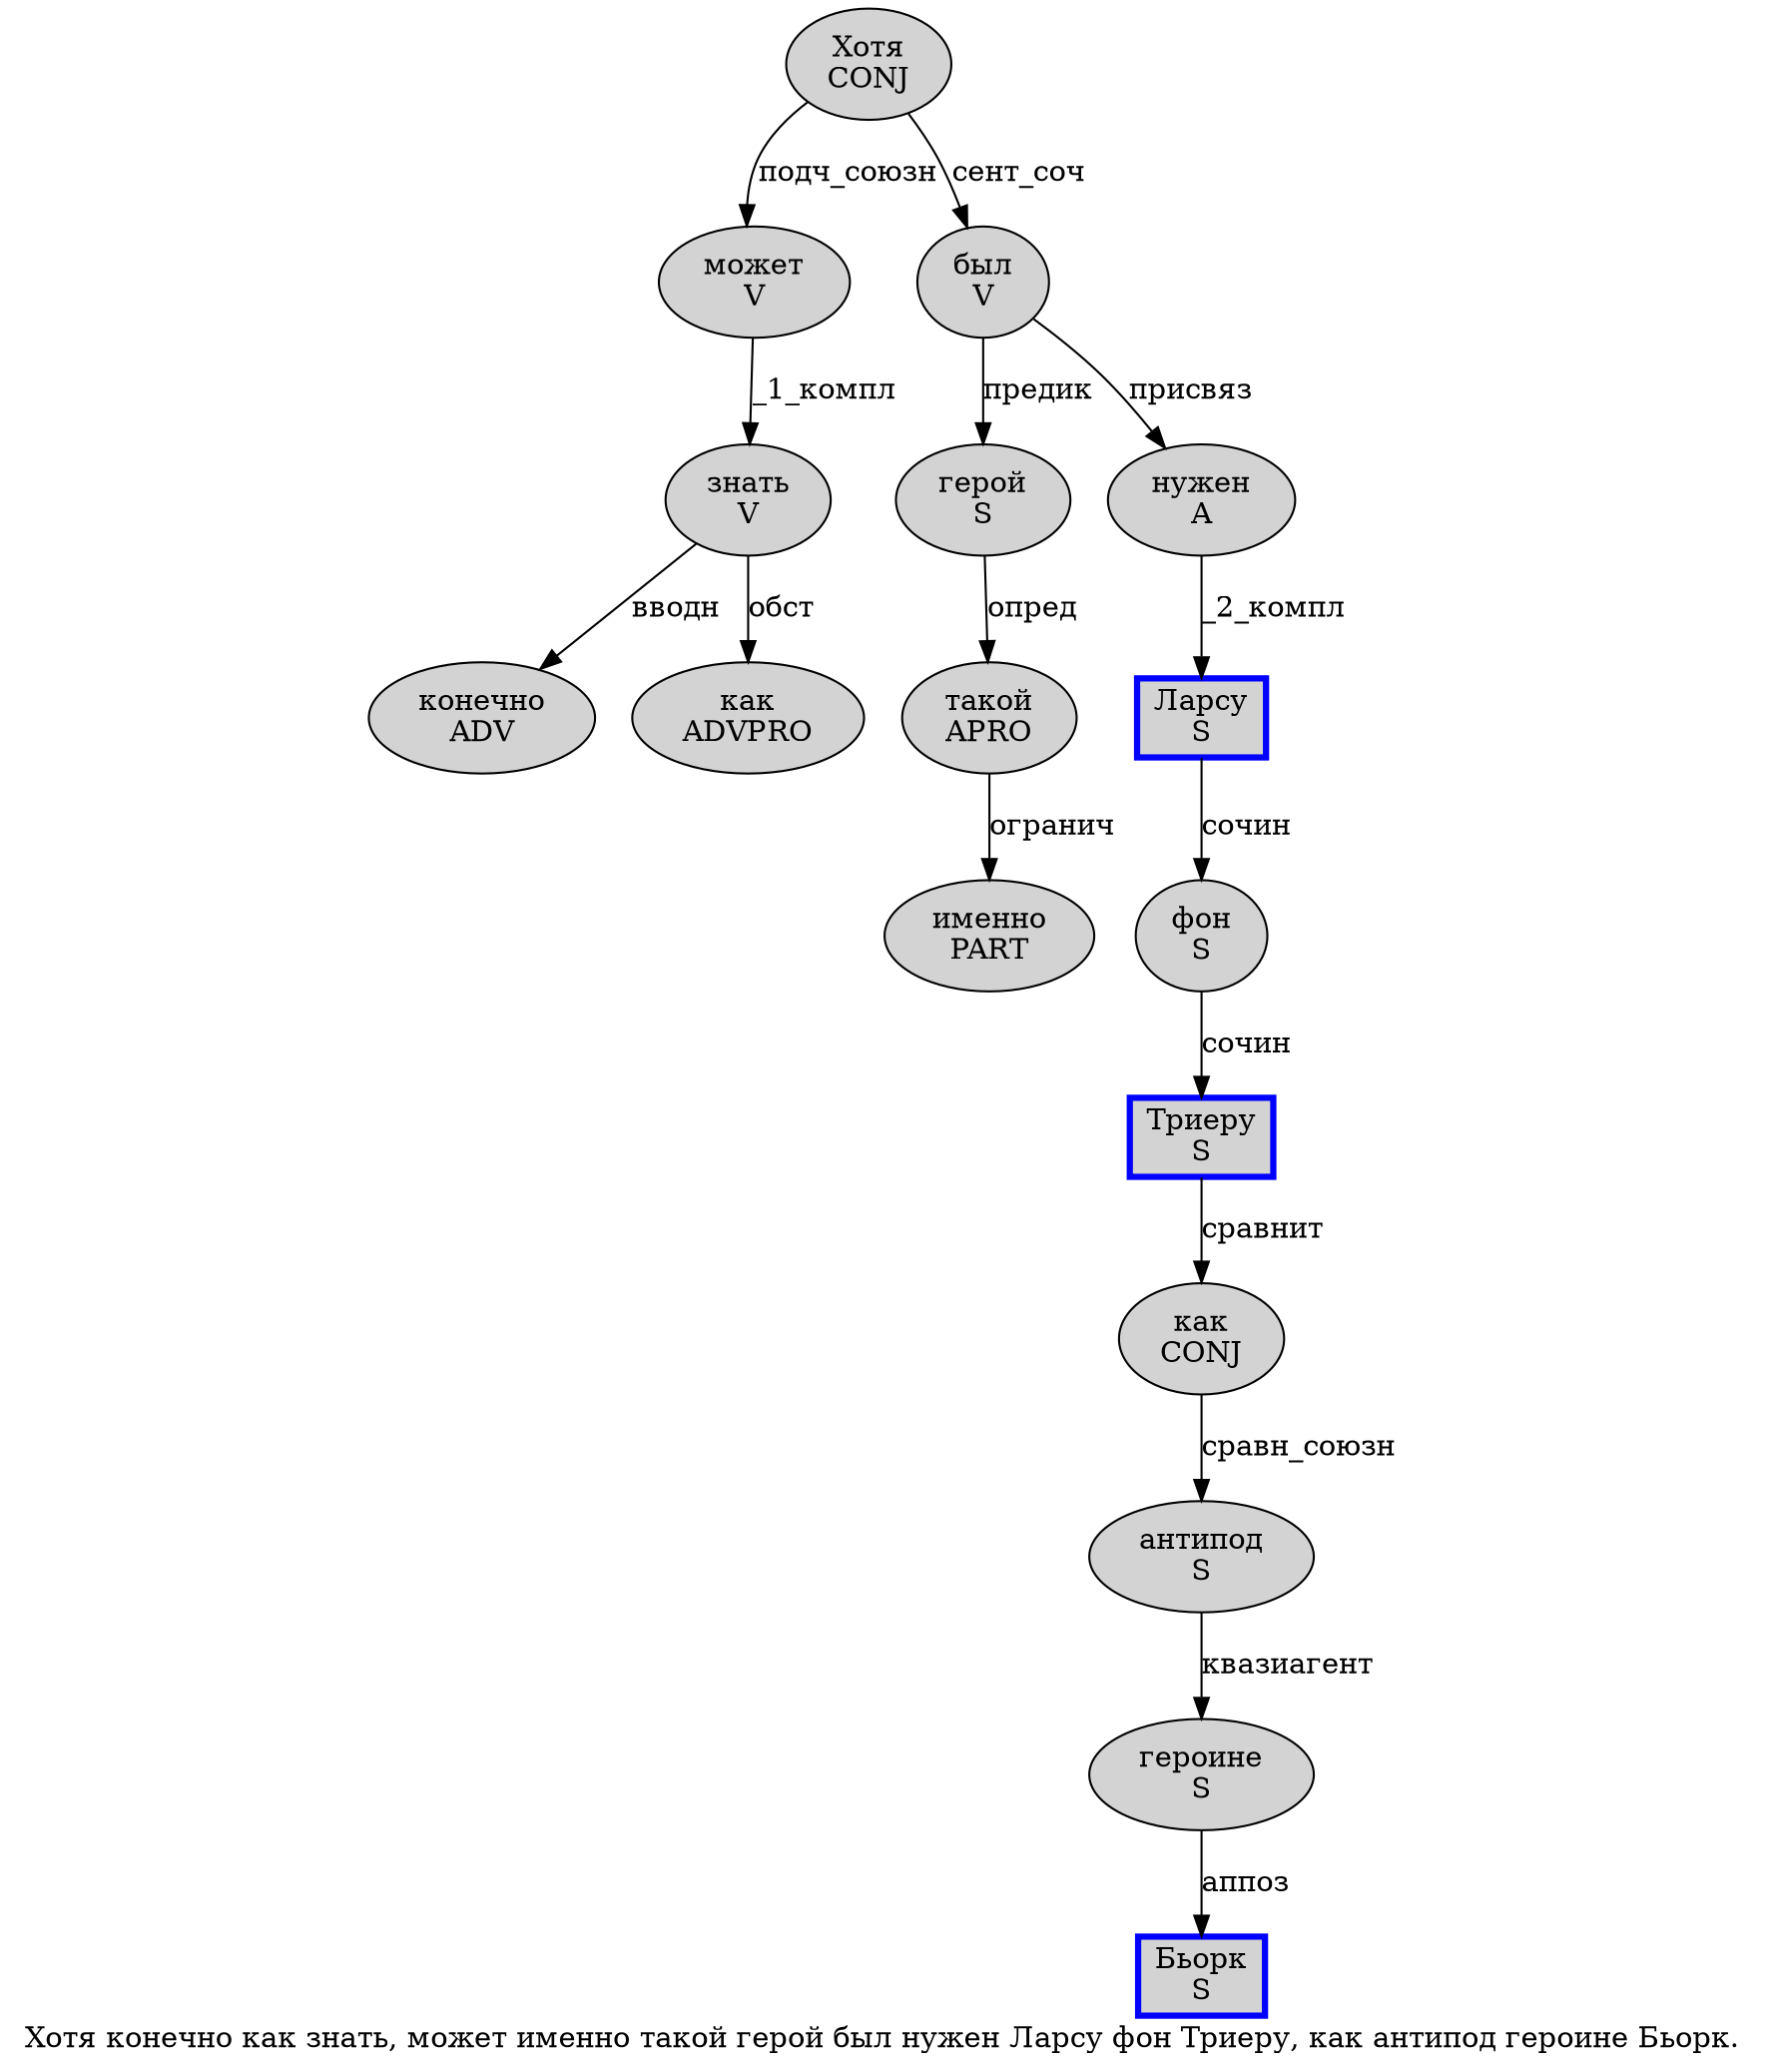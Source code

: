 digraph SENTENCE_1512 {
	graph [label="Хотя конечно как знать, может именно такой герой был нужен Ларсу фон Триеру, как антипод героине Бьорк."]
	node [style=filled]
		0 [label="Хотя
CONJ" color="" fillcolor=lightgray penwidth=1 shape=ellipse]
		1 [label="конечно
ADV" color="" fillcolor=lightgray penwidth=1 shape=ellipse]
		2 [label="как
ADVPRO" color="" fillcolor=lightgray penwidth=1 shape=ellipse]
		3 [label="знать
V" color="" fillcolor=lightgray penwidth=1 shape=ellipse]
		5 [label="может
V" color="" fillcolor=lightgray penwidth=1 shape=ellipse]
		6 [label="именно
PART" color="" fillcolor=lightgray penwidth=1 shape=ellipse]
		7 [label="такой
APRO" color="" fillcolor=lightgray penwidth=1 shape=ellipse]
		8 [label="герой
S" color="" fillcolor=lightgray penwidth=1 shape=ellipse]
		9 [label="был
V" color="" fillcolor=lightgray penwidth=1 shape=ellipse]
		10 [label="нужен
A" color="" fillcolor=lightgray penwidth=1 shape=ellipse]
		11 [label="Ларсу
S" color=blue fillcolor=lightgray penwidth=3 shape=box]
		12 [label="фон
S" color="" fillcolor=lightgray penwidth=1 shape=ellipse]
		13 [label="Триеру
S" color=blue fillcolor=lightgray penwidth=3 shape=box]
		15 [label="как
CONJ" color="" fillcolor=lightgray penwidth=1 shape=ellipse]
		16 [label="антипод
S" color="" fillcolor=lightgray penwidth=1 shape=ellipse]
		17 [label="героине
S" color="" fillcolor=lightgray penwidth=1 shape=ellipse]
		18 [label="Бьорк
S" color=blue fillcolor=lightgray penwidth=3 shape=box]
			16 -> 17 [label="квазиагент"]
			3 -> 1 [label="вводн"]
			3 -> 2 [label="обст"]
			9 -> 8 [label="предик"]
			9 -> 10 [label="присвяз"]
			13 -> 15 [label="сравнит"]
			10 -> 11 [label="_2_компл"]
			17 -> 18 [label="аппоз"]
			12 -> 13 [label="сочин"]
			5 -> 3 [label="_1_компл"]
			15 -> 16 [label="сравн_союзн"]
			7 -> 6 [label="огранич"]
			11 -> 12 [label="сочин"]
			8 -> 7 [label="опред"]
			0 -> 5 [label="подч_союзн"]
			0 -> 9 [label="сент_соч"]
}
